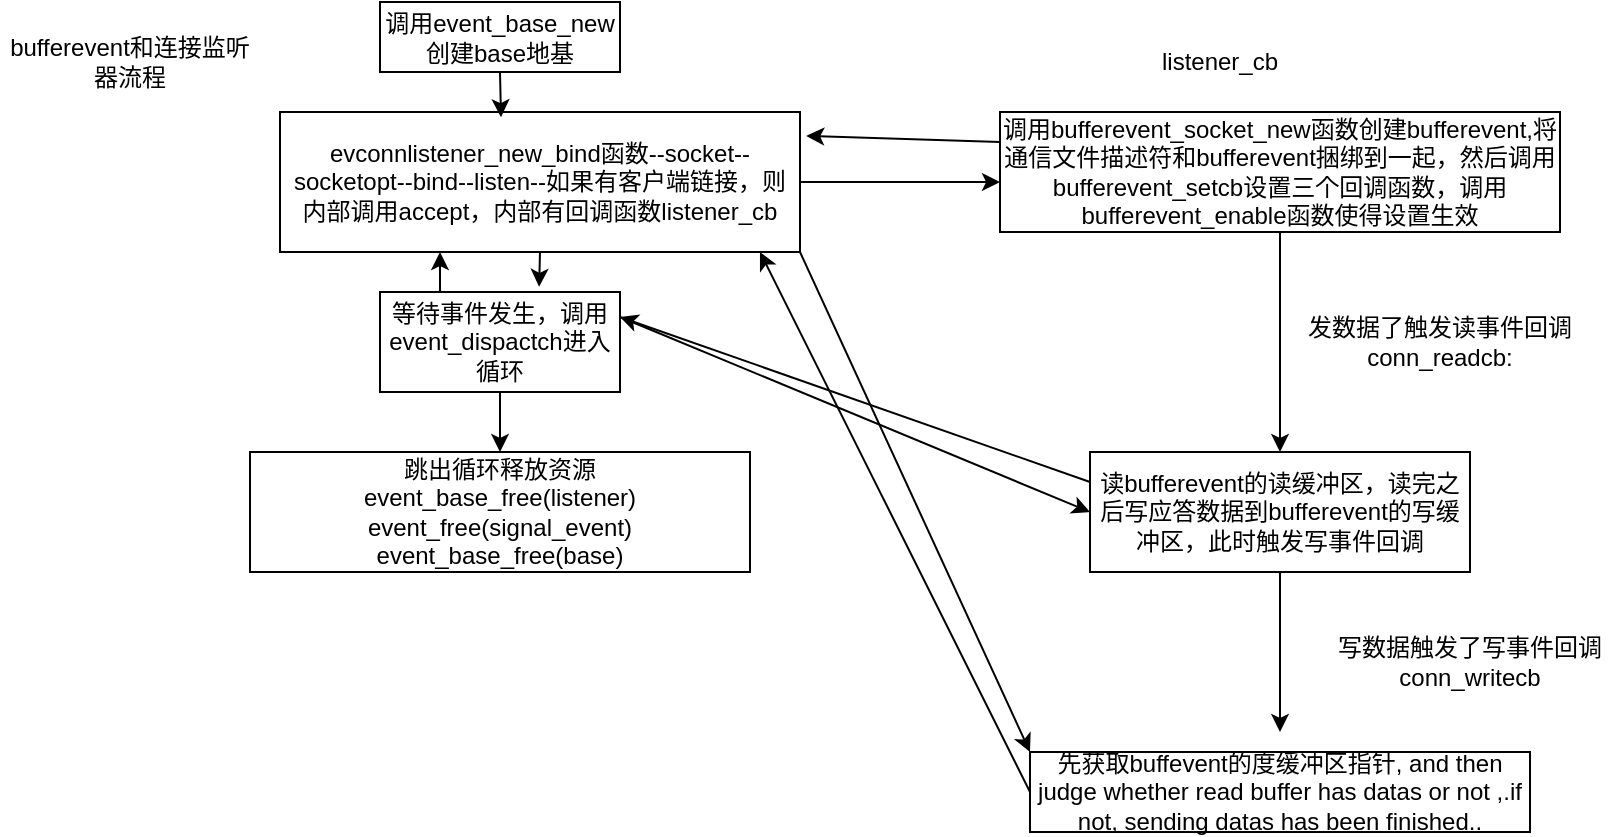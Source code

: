<mxfile version="22.1.3" type="github">
  <diagram name="第 1 页" id="k4dYDkqfigkPh4WxShxI">
    <mxGraphModel dx="1434" dy="750" grid="1" gridSize="10" guides="1" tooltips="1" connect="1" arrows="1" fold="1" page="1" pageScale="1" pageWidth="827" pageHeight="1169" math="0" shadow="0">
      <root>
        <mxCell id="0" />
        <mxCell id="1" parent="0" />
        <mxCell id="HYhyhZ3I6UoMFx4zpuKz-1" value="bufferevent和连接监听器流程" style="text;strokeColor=none;align=center;fillColor=none;html=1;verticalAlign=middle;whiteSpace=wrap;rounded=0;" parent="1" vertex="1">
          <mxGeometry x="70" y="60" width="130" height="30" as="geometry" />
        </mxCell>
        <mxCell id="HYhyhZ3I6UoMFx4zpuKz-2" value="调用event_base_new创建base地基" style="rounded=0;whiteSpace=wrap;html=1;" parent="1" vertex="1">
          <mxGeometry x="260" y="45" width="120" height="35" as="geometry" />
        </mxCell>
        <mxCell id="HYhyhZ3I6UoMFx4zpuKz-9" style="edgeStyle=orthogonalEdgeStyle;rounded=0;orthogonalLoop=1;jettySize=auto;html=1;" parent="1" source="HYhyhZ3I6UoMFx4zpuKz-3" edge="1">
          <mxGeometry relative="1" as="geometry">
            <mxPoint x="570" y="135" as="targetPoint" />
          </mxGeometry>
        </mxCell>
        <mxCell id="HYhyhZ3I6UoMFx4zpuKz-27" style="edgeStyle=none;rounded=0;orthogonalLoop=1;jettySize=auto;html=1;exitX=1;exitY=1;exitDx=0;exitDy=0;entryX=0;entryY=0;entryDx=0;entryDy=0;" parent="1" source="HYhyhZ3I6UoMFx4zpuKz-3" target="HYhyhZ3I6UoMFx4zpuKz-21" edge="1">
          <mxGeometry relative="1" as="geometry" />
        </mxCell>
        <mxCell id="HYhyhZ3I6UoMFx4zpuKz-3" value="evconnlistener_new_bind函数--socket--socketopt--bind--listen--如果有客户端链接，则内部调用accept，内部有回调函数listener_cb" style="rounded=0;whiteSpace=wrap;html=1;" parent="1" vertex="1">
          <mxGeometry x="210" y="100" width="260" height="70" as="geometry" />
        </mxCell>
        <mxCell id="HYhyhZ3I6UoMFx4zpuKz-4" style="edgeStyle=orthogonalEdgeStyle;rounded=0;orthogonalLoop=1;jettySize=auto;html=1;exitX=0.5;exitY=1;exitDx=0;exitDy=0;" parent="1" source="HYhyhZ3I6UoMFx4zpuKz-3" target="HYhyhZ3I6UoMFx4zpuKz-3" edge="1">
          <mxGeometry relative="1" as="geometry" />
        </mxCell>
        <mxCell id="HYhyhZ3I6UoMFx4zpuKz-16" style="edgeStyle=orthogonalEdgeStyle;rounded=0;orthogonalLoop=1;jettySize=auto;html=1;exitX=0.5;exitY=1;exitDx=0;exitDy=0;entryX=0.5;entryY=0;entryDx=0;entryDy=0;" parent="1" source="HYhyhZ3I6UoMFx4zpuKz-5" target="HYhyhZ3I6UoMFx4zpuKz-7" edge="1">
          <mxGeometry relative="1" as="geometry" />
        </mxCell>
        <mxCell id="HYhyhZ3I6UoMFx4zpuKz-25" style="rounded=0;orthogonalLoop=1;jettySize=auto;html=1;exitX=1;exitY=0.25;exitDx=0;exitDy=0;entryX=0;entryY=0.5;entryDx=0;entryDy=0;" parent="1" source="HYhyhZ3I6UoMFx4zpuKz-5" target="HYhyhZ3I6UoMFx4zpuKz-17" edge="1">
          <mxGeometry relative="1" as="geometry" />
        </mxCell>
        <mxCell id="HYhyhZ3I6UoMFx4zpuKz-5" value="等待事件发生，调用event_dispactch进入循环" style="rounded=0;whiteSpace=wrap;html=1;" parent="1" vertex="1">
          <mxGeometry x="260" y="190" width="120" height="50" as="geometry" />
        </mxCell>
        <mxCell id="HYhyhZ3I6UoMFx4zpuKz-7" value="跳出循环释放资源&lt;br&gt;event_base_free(listener)&lt;br&gt;event_free(signal_event)&lt;br&gt;event_base_free(base)" style="rounded=0;whiteSpace=wrap;html=1;" parent="1" vertex="1">
          <mxGeometry x="195" y="270" width="250" height="60" as="geometry" />
        </mxCell>
        <mxCell id="HYhyhZ3I6UoMFx4zpuKz-12" style="edgeStyle=orthogonalEdgeStyle;rounded=0;orthogonalLoop=1;jettySize=auto;html=1;" parent="1" source="HYhyhZ3I6UoMFx4zpuKz-10" edge="1">
          <mxGeometry relative="1" as="geometry">
            <mxPoint x="710" y="270" as="targetPoint" />
          </mxGeometry>
        </mxCell>
        <mxCell id="HYhyhZ3I6UoMFx4zpuKz-10" value="调用bufferevent_socket_new函数创建bufferevent,将通信文件描述符和bufferevent捆绑到一起，然后调用bufferevent_setcb设置三个回调函数，调用bufferevent_enable函数使得设置生效" style="rounded=0;whiteSpace=wrap;html=1;" parent="1" vertex="1">
          <mxGeometry x="570" y="100" width="280" height="60" as="geometry" />
        </mxCell>
        <mxCell id="HYhyhZ3I6UoMFx4zpuKz-11" value="listener_cb" style="text;strokeColor=none;align=center;fillColor=none;html=1;verticalAlign=middle;whiteSpace=wrap;rounded=0;" parent="1" vertex="1">
          <mxGeometry x="650" y="60" width="60" height="30" as="geometry" />
        </mxCell>
        <mxCell id="HYhyhZ3I6UoMFx4zpuKz-13" value="发数据了触发读事件回调 conn_readcb:" style="text;strokeColor=none;align=center;fillColor=none;html=1;verticalAlign=middle;whiteSpace=wrap;rounded=0;" parent="1" vertex="1">
          <mxGeometry x="720" y="200" width="140" height="30" as="geometry" />
        </mxCell>
        <mxCell id="HYhyhZ3I6UoMFx4zpuKz-14" style="edgeStyle=orthogonalEdgeStyle;rounded=0;orthogonalLoop=1;jettySize=auto;html=1;exitX=0.5;exitY=1;exitDx=0;exitDy=0;entryX=0.425;entryY=0.037;entryDx=0;entryDy=0;entryPerimeter=0;" parent="1" source="HYhyhZ3I6UoMFx4zpuKz-2" target="HYhyhZ3I6UoMFx4zpuKz-3" edge="1">
          <mxGeometry relative="1" as="geometry" />
        </mxCell>
        <mxCell id="HYhyhZ3I6UoMFx4zpuKz-15" style="edgeStyle=orthogonalEdgeStyle;rounded=0;orthogonalLoop=1;jettySize=auto;html=1;exitX=0.5;exitY=1;exitDx=0;exitDy=0;entryX=0.663;entryY=-0.052;entryDx=0;entryDy=0;entryPerimeter=0;" parent="1" source="HYhyhZ3I6UoMFx4zpuKz-3" target="HYhyhZ3I6UoMFx4zpuKz-5" edge="1">
          <mxGeometry relative="1" as="geometry" />
        </mxCell>
        <mxCell id="HYhyhZ3I6UoMFx4zpuKz-20" style="edgeStyle=orthogonalEdgeStyle;rounded=0;orthogonalLoop=1;jettySize=auto;html=1;" parent="1" source="HYhyhZ3I6UoMFx4zpuKz-17" edge="1">
          <mxGeometry relative="1" as="geometry">
            <mxPoint x="710" y="410" as="targetPoint" />
          </mxGeometry>
        </mxCell>
        <mxCell id="HYhyhZ3I6UoMFx4zpuKz-26" style="rounded=0;orthogonalLoop=1;jettySize=auto;html=1;exitX=0;exitY=0.25;exitDx=0;exitDy=0;entryX=1;entryY=0.25;entryDx=0;entryDy=0;" parent="1" source="HYhyhZ3I6UoMFx4zpuKz-17" target="HYhyhZ3I6UoMFx4zpuKz-5" edge="1">
          <mxGeometry relative="1" as="geometry" />
        </mxCell>
        <mxCell id="HYhyhZ3I6UoMFx4zpuKz-17" value="读bufferevent的读缓冲区，读完之后写应答数据到bufferevent的写缓冲区，此时触发写事件回调" style="rounded=0;whiteSpace=wrap;html=1;" parent="1" vertex="1">
          <mxGeometry x="615" y="270" width="190" height="60" as="geometry" />
        </mxCell>
        <mxCell id="HYhyhZ3I6UoMFx4zpuKz-21" value="先获取buffevent的度缓冲区指针, and then judge whether read buffer has datas or not ,.if not, sending datas has been finished.." style="rounded=0;whiteSpace=wrap;html=1;" parent="1" vertex="1">
          <mxGeometry x="585" y="420" width="250" height="40" as="geometry" />
        </mxCell>
        <mxCell id="HYhyhZ3I6UoMFx4zpuKz-22" value="写数据触发了写事件回调 conn_writecb" style="text;strokeColor=none;align=center;fillColor=none;html=1;verticalAlign=middle;whiteSpace=wrap;rounded=0;" parent="1" vertex="1">
          <mxGeometry x="730" y="360" width="150" height="30" as="geometry" />
        </mxCell>
        <mxCell id="HYhyhZ3I6UoMFx4zpuKz-24" style="edgeStyle=orthogonalEdgeStyle;rounded=0;orthogonalLoop=1;jettySize=auto;html=1;exitX=0.25;exitY=0;exitDx=0;exitDy=0;" parent="1" source="HYhyhZ3I6UoMFx4zpuKz-5" edge="1">
          <mxGeometry relative="1" as="geometry">
            <mxPoint x="290" y="170" as="targetPoint" />
          </mxGeometry>
        </mxCell>
        <mxCell id="HYhyhZ3I6UoMFx4zpuKz-28" style="edgeStyle=none;rounded=0;orthogonalLoop=1;jettySize=auto;html=1;exitX=0;exitY=0.5;exitDx=0;exitDy=0;entryX=0.923;entryY=1;entryDx=0;entryDy=0;entryPerimeter=0;" parent="1" source="HYhyhZ3I6UoMFx4zpuKz-21" target="HYhyhZ3I6UoMFx4zpuKz-3" edge="1">
          <mxGeometry relative="1" as="geometry" />
        </mxCell>
        <mxCell id="s6RH2vctwQF-HKtHeEPQ-3" style="rounded=0;orthogonalLoop=1;jettySize=auto;html=1;exitX=0;exitY=0.25;exitDx=0;exitDy=0;entryX=1.012;entryY=0.171;entryDx=0;entryDy=0;entryPerimeter=0;" edge="1" parent="1" source="HYhyhZ3I6UoMFx4zpuKz-10" target="HYhyhZ3I6UoMFx4zpuKz-3">
          <mxGeometry relative="1" as="geometry" />
        </mxCell>
      </root>
    </mxGraphModel>
  </diagram>
</mxfile>
